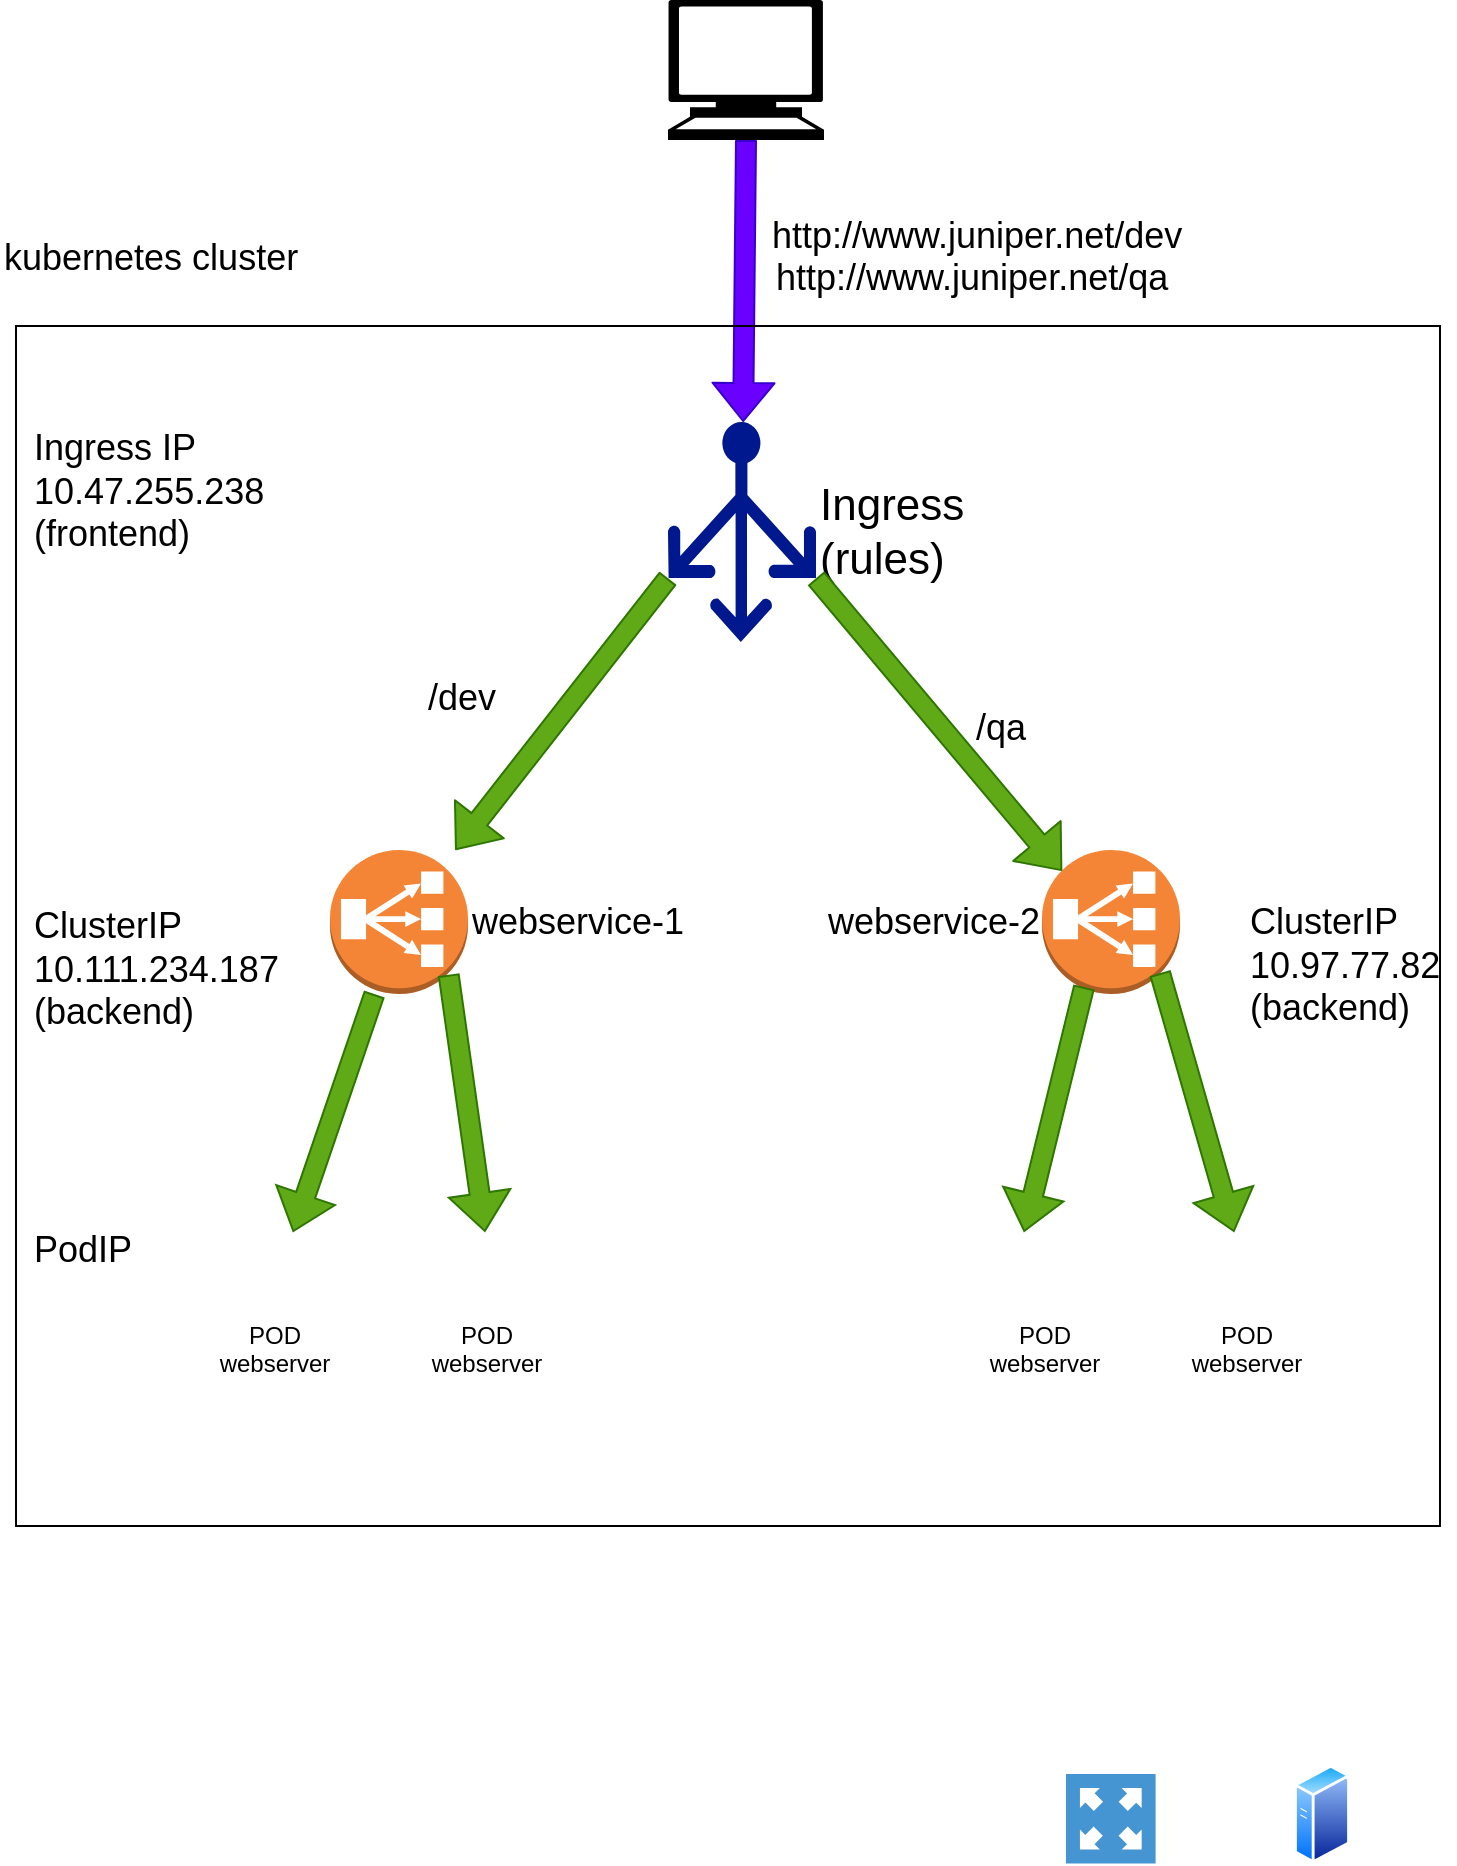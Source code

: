 <mxfile version="11.1.4" type="device"><diagram id="76r6Ki7M19vKpnVlBVM-" name="Page-1"><mxGraphModel dx="1686" dy="929" grid="0" gridSize="10" guides="1" tooltips="1" connect="1" arrows="1" fold="1" page="1" pageScale="1" pageWidth="850" pageHeight="1100" math="0" shadow="0"><root><mxCell id="0"/><mxCell id="1" parent="0"/><mxCell id="ylygOnKbND9XoYo43l5M-1" value="" style="pointerEvents=1;shadow=0;dashed=0;html=1;strokeColor=none;fillColor=#4495D1;labelPosition=center;verticalLabelPosition=bottom;verticalAlign=top;align=center;outlineConnect=0;shape=mxgraph.veeam.2d.proxy_appliance;" parent="1" vertex="1"><mxGeometry x="605" y="956" width="44.8" height="44.8" as="geometry"/></mxCell><mxCell id="ylygOnKbND9XoYo43l5M-2" value="&lt;font style=&quot;font-size: 22px&quot;&gt;Ingress&lt;br&gt;(rules)&lt;br&gt;&lt;/font&gt;" style="pointerEvents=1;shadow=0;dashed=0;html=1;strokeColor=none;labelPosition=right;verticalLabelPosition=middle;verticalAlign=middle;align=left;shape=mxgraph.azure.load_balancer_generic;fillColor=#00188D;" parent="1" vertex="1"><mxGeometry x="406" y="280" width="74" height="110" as="geometry"/></mxCell><mxCell id="ylygOnKbND9XoYo43l5M-3" value="&lt;font style=&quot;font-size: 18px&quot;&gt;webservice-1&lt;/font&gt;" style="outlineConnect=0;dashed=0;verticalLabelPosition=middle;verticalAlign=middle;align=left;html=1;shape=mxgraph.aws3.classic_load_balancer;fillColor=#F58536;gradientColor=none;labelPosition=right;" parent="1" vertex="1"><mxGeometry x="237" y="494.0" width="69" height="72" as="geometry"/></mxCell><mxCell id="ylygOnKbND9XoYo43l5M-5" value="webservice-2" style="outlineConnect=0;dashed=0;verticalLabelPosition=middle;verticalAlign=middle;align=right;html=1;shape=mxgraph.aws3.classic_load_balancer;fillColor=#F58536;gradientColor=none;labelPosition=left;fontSize=18;" parent="1" vertex="1"><mxGeometry x="593" y="494.0" width="69" height="72" as="geometry"/></mxCell><mxCell id="ylygOnKbND9XoYo43l5M-8" value="" style="aspect=fixed;perimeter=ellipsePerimeter;html=1;align=center;shadow=0;dashed=0;spacingTop=3;image;image=img/lib/active_directory/generic_server.svg;" parent="1" vertex="1"><mxGeometry x="719" y="951" width="28.0" height="50" as="geometry"/></mxCell><mxCell id="ylygOnKbND9XoYo43l5M-9" value="POD&lt;br&gt;webserver&lt;br&gt;" style="shape=image;html=1;verticalAlign=top;verticalLabelPosition=bottom;labelBackgroundColor=#ffffff;imageAspect=0;aspect=fixed;image=https://cdn3.iconfinder.com/data/icons/social-media-2169/24/social_media_social_media_logo_docker-128.png;labelPosition=center;align=center;" parent="1" vertex="1"><mxGeometry x="190" y="685.0" width="38" height="38" as="geometry"/></mxCell><mxCell id="ylygOnKbND9XoYo43l5M-11" value="POD&lt;br&gt;webserver&lt;br&gt;" style="shape=image;html=1;verticalAlign=top;verticalLabelPosition=bottom;labelBackgroundColor=#ffffff;imageAspect=0;aspect=fixed;image=https://cdn3.iconfinder.com/data/icons/social-media-2169/24/social_media_social_media_logo_docker-128.png;labelPosition=center;align=center;" parent="1" vertex="1"><mxGeometry x="295.5" y="685.0" width="38" height="38" as="geometry"/></mxCell><mxCell id="ylygOnKbND9XoYo43l5M-17" value="POD&lt;br&gt;webserver&lt;br&gt;" style="shape=image;html=1;verticalAlign=top;verticalLabelPosition=bottom;labelBackgroundColor=#ffffff;imageAspect=0;aspect=fixed;image=https://cdn3.iconfinder.com/data/icons/social-media-2169/24/social_media_social_media_logo_docker-128.png;labelPosition=center;align=center;" parent="1" vertex="1"><mxGeometry x="574.5" y="685" width="38" height="38" as="geometry"/></mxCell><mxCell id="ylygOnKbND9XoYo43l5M-18" value="POD&lt;br&gt;webserver&lt;br&gt;" style="shape=image;html=1;verticalAlign=top;verticalLabelPosition=bottom;labelBackgroundColor=#ffffff;imageAspect=0;aspect=fixed;image=https://cdn3.iconfinder.com/data/icons/social-media-2169/24/social_media_social_media_logo_docker-128.png;labelPosition=center;align=center;" parent="1" vertex="1"><mxGeometry x="675.5" y="685.0" width="38" height="38" as="geometry"/></mxCell><mxCell id="ylygOnKbND9XoYo43l5M-20" value="" style="shape=flexArrow;endArrow=classic;html=1;exitX=0;exitY=0.71;exitDx=0;exitDy=0;exitPerimeter=0;fillColor=#60a917;strokeColor=#2D7600;" parent="1" source="ylygOnKbND9XoYo43l5M-2" target="ylygOnKbND9XoYo43l5M-3" edge="1"><mxGeometry width="50" height="50" relative="1" as="geometry"><mxPoint x="208.986" y="488" as="sourcePoint"/><mxPoint x="151" y="611" as="targetPoint"/></mxGeometry></mxCell><mxCell id="ylygOnKbND9XoYo43l5M-22" value="" style="shape=flexArrow;endArrow=classic;html=1;exitX=1;exitY=0.71;exitDx=0;exitDy=0;exitPerimeter=0;entryX=0.145;entryY=0.145;entryDx=0;entryDy=0;entryPerimeter=0;fillColor=#60a917;strokeColor=#2D7600;" parent="1" source="ylygOnKbND9XoYo43l5M-2" target="ylygOnKbND9XoYo43l5M-5" edge="1"><mxGeometry width="50" height="50" relative="1" as="geometry"><mxPoint x="457.667" y="390.333" as="sourcePoint"/><mxPoint x="454.502" y="504" as="targetPoint"/></mxGeometry></mxCell><mxCell id="ylygOnKbND9XoYo43l5M-23" style="edgeStyle=none;rounded=0;orthogonalLoop=1;jettySize=auto;html=1;endArrow=none;endFill=0;startArrow=classic;startFill=1;exitX=0.75;exitY=0;exitDx=0;exitDy=0;verticalAlign=middle;shape=flexArrow;fillColor=#60a917;strokeColor=#2D7600;" parent="1" source="ylygOnKbND9XoYo43l5M-9" target="ylygOnKbND9XoYo43l5M-3" edge="1"><mxGeometry relative="1" as="geometry"><mxPoint x="216" y="390" as="sourcePoint"/><mxPoint x="143" y="390" as="targetPoint"/></mxGeometry></mxCell><mxCell id="ylygOnKbND9XoYo43l5M-24" style="edgeStyle=none;rounded=0;orthogonalLoop=1;jettySize=auto;html=1;endArrow=none;endFill=0;startArrow=classic;startFill=1;verticalAlign=middle;shape=flexArrow;fillColor=#60a917;strokeColor=#2D7600;entryX=0.855;entryY=0.855;entryDx=0;entryDy=0;entryPerimeter=0;exitX=0.5;exitY=0;exitDx=0;exitDy=0;" parent="1" source="ylygOnKbND9XoYo43l5M-11" edge="1"><mxGeometry relative="1" as="geometry"><mxPoint x="297.349" y="684" as="sourcePoint"/><mxPoint x="296.333" y="556.333" as="targetPoint"/></mxGeometry></mxCell><mxCell id="ylygOnKbND9XoYo43l5M-27" style="edgeStyle=none;rounded=0;orthogonalLoop=1;jettySize=auto;html=1;endArrow=none;endFill=0;startArrow=classic;startFill=1;exitX=0.25;exitY=0;exitDx=0;exitDy=0;verticalAlign=middle;shape=flexArrow;fillColor=#60a917;strokeColor=#2D7600;" parent="1" source="ylygOnKbND9XoYo43l5M-17" edge="1"><mxGeometry relative="1" as="geometry"><mxPoint x="572.667" y="681.833" as="sourcePoint"/><mxPoint x="614.024" y="562.5" as="targetPoint"/></mxGeometry></mxCell><mxCell id="ylygOnKbND9XoYo43l5M-28" style="edgeStyle=none;rounded=0;orthogonalLoop=1;jettySize=auto;html=1;endArrow=none;endFill=0;startArrow=classic;startFill=1;verticalAlign=middle;shape=flexArrow;entryX=0.855;entryY=0.855;entryDx=0;entryDy=0;entryPerimeter=0;fillColor=#60a917;strokeColor=#2D7600;" parent="1" source="ylygOnKbND9XoYo43l5M-18" target="ylygOnKbND9XoYo43l5M-5" edge="1"><mxGeometry relative="1" as="geometry"><mxPoint x="648.754" y="680.5" as="sourcePoint"/><mxPoint x="631.702" y="562.5" as="targetPoint"/></mxGeometry></mxCell><mxCell id="ylygOnKbND9XoYo43l5M-30" value="" style="shape=mxgraph.signs.tech.computer;html=1;fillColor=#000000;strokeColor=none;verticalLabelPosition=bottom;verticalAlign=top;align=center;" parent="1" vertex="1"><mxGeometry x="406" y="69" width="78" height="70" as="geometry"/></mxCell><mxCell id="ylygOnKbND9XoYo43l5M-33" value="" style="shape=flexArrow;endArrow=classic;html=1;exitX=0.5;exitY=1;exitDx=0;exitDy=0;exitPerimeter=0;fillColor=#6a00ff;strokeColor=#3700CC;" parent="1" source="ylygOnKbND9XoYo43l5M-30" target="ylygOnKbND9XoYo43l5M-2" edge="1"><mxGeometry width="50" height="50" relative="1" as="geometry"><mxPoint x="349.333" y="166.5" as="sourcePoint"/><mxPoint x="243.512" y="302.5" as="targetPoint"/></mxGeometry></mxCell><mxCell id="ylygOnKbND9XoYo43l5M-34" value="Ingress IP&lt;br&gt;10.47.255.238&lt;br&gt;(frontend)" style="text;html=1;resizable=0;points=[];autosize=1;align=left;verticalAlign=top;spacingTop=-4;fontSize=18;" parent="1" vertex="1"><mxGeometry x="86.5" y="280" width="126" height="63" as="geometry"/></mxCell><mxCell id="ylygOnKbND9XoYo43l5M-35" value="ClusterIP&lt;br&gt;10.111.234.187&lt;br&gt;(backend)" style="text;html=1;resizable=0;points=[];autosize=1;align=left;verticalAlign=top;spacingTop=-4;fontSize=18;" parent="1" vertex="1"><mxGeometry x="86.5" y="519" width="133" height="63" as="geometry"/></mxCell><mxCell id="ylygOnKbND9XoYo43l5M-36" value="PodIP" style="text;html=1;resizable=0;points=[];autosize=1;align=left;verticalAlign=top;spacingTop=-4;fontSize=18;" parent="1" vertex="1"><mxGeometry x="86.5" y="681" width="59" height="22" as="geometry"/></mxCell><mxCell id="ylygOnKbND9XoYo43l5M-38" value="kubernetes cluster" style="text;html=1;resizable=0;points=[];autosize=1;align=left;verticalAlign=top;spacingTop=-4;fontSize=18;" parent="1" vertex="1"><mxGeometry x="72" y="185" width="157" height="22" as="geometry"/></mxCell><mxCell id="ylygOnKbND9XoYo43l5M-39" value="/qa" style="text;html=1;resizable=0;points=[];autosize=1;align=left;verticalAlign=top;spacingTop=-4;fontSize=18;" parent="1" vertex="1"><mxGeometry x="558" y="420" width="35" height="22" as="geometry"/></mxCell><mxCell id="ylygOnKbND9XoYo43l5M-41" value="/dev" style="text;html=1;resizable=0;points=[];autosize=1;align=left;verticalAlign=top;spacingTop=-4;fontSize=18;" parent="1" vertex="1"><mxGeometry x="284" y="404.5" width="44" height="22" as="geometry"/></mxCell><mxCell id="1RQ9eVK7HTmi8Yl6b2q3-4" value="http://www.juniper.net/dev" style="text;html=1;resizable=0;points=[];autosize=1;align=left;verticalAlign=top;spacingTop=-4;fontSize=18;" parent="1" vertex="1"><mxGeometry x="455.5" y="174" width="215" height="22" as="geometry"/></mxCell><mxCell id="1RQ9eVK7HTmi8Yl6b2q3-6" value="http://www.juniper.net/qa" style="text;html=1;resizable=0;points=[];autosize=1;align=left;verticalAlign=top;spacingTop=-4;fontSize=18;" parent="1" vertex="1"><mxGeometry x="457.5" y="195" width="206" height="22" as="geometry"/></mxCell><mxCell id="1RQ9eVK7HTmi8Yl6b2q3-7" value="ClusterIP&lt;br&gt;10.97.77.82&lt;br&gt;(backend)" style="text;html=1;resizable=0;points=[];autosize=1;align=left;verticalAlign=top;spacingTop=-4;fontSize=18;" parent="1" vertex="1"><mxGeometry x="694.5" y="517" width="105" height="63" as="geometry"/></mxCell><mxCell id="XOrAodL_G6NP1tbJ8wFi-2" value="" style="rounded=0;whiteSpace=wrap;html=1;fontSize=18;fillColor=none;" vertex="1" parent="1"><mxGeometry x="80" y="232" width="712" height="600" as="geometry"/></mxCell></root></mxGraphModel></diagram></mxfile>